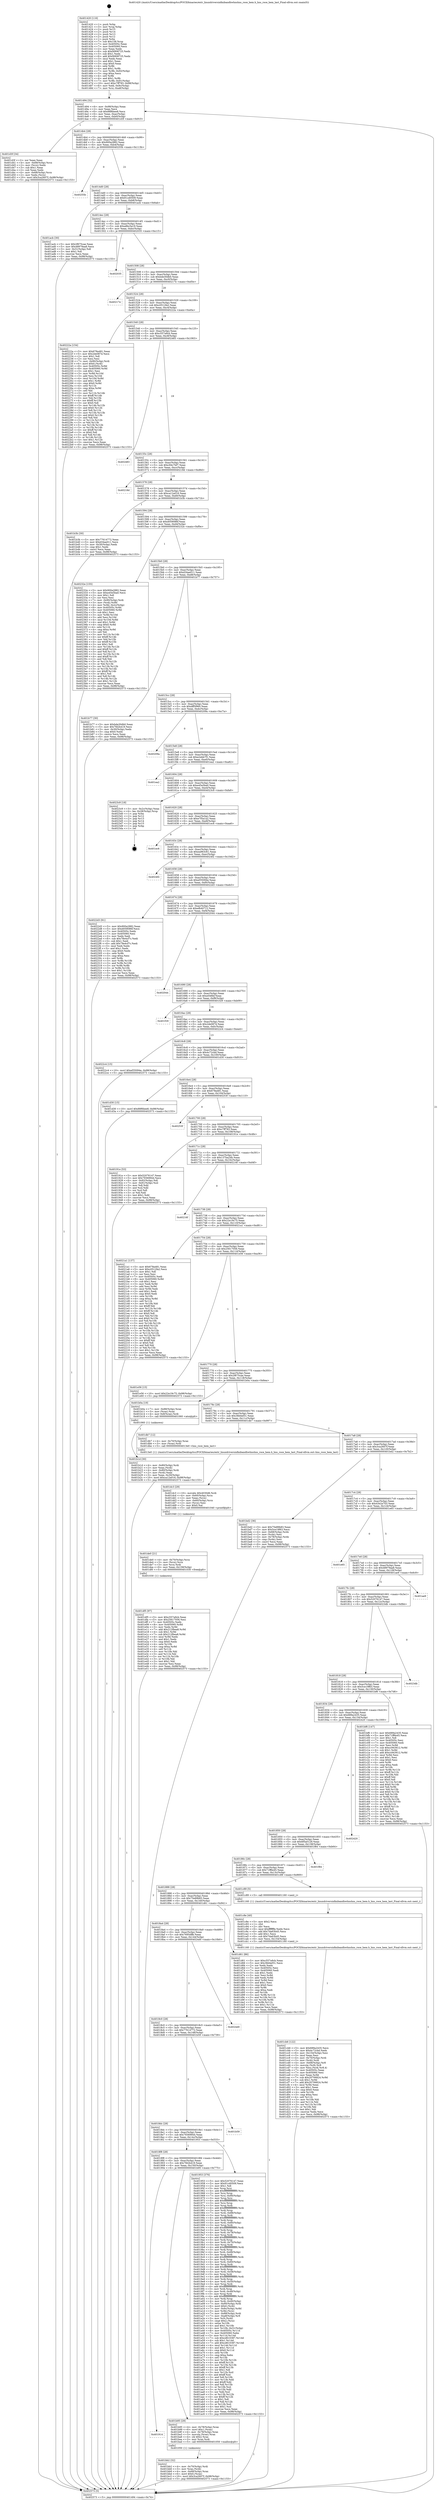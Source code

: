 digraph "0x401420" {
  label = "0x401420 (/mnt/c/Users/mathe/Desktop/tcc/POCII/binaries/extr_linuxdriversinfinibandhwhnshns_roce_hem.h_hns_roce_hem_last_Final-ollvm.out::main(0))"
  labelloc = "t"
  node[shape=record]

  Entry [label="",width=0.3,height=0.3,shape=circle,fillcolor=black,style=filled]
  "0x401494" [label="{
     0x401494 [32]\l
     | [instrs]\l
     &nbsp;&nbsp;0x401494 \<+6\>: mov -0x98(%rbp),%eax\l
     &nbsp;&nbsp;0x40149a \<+2\>: mov %eax,%ecx\l
     &nbsp;&nbsp;0x40149c \<+6\>: sub $0x88f6bee8,%ecx\l
     &nbsp;&nbsp;0x4014a2 \<+6\>: mov %eax,-0xac(%rbp)\l
     &nbsp;&nbsp;0x4014a8 \<+6\>: mov %ecx,-0xb0(%rbp)\l
     &nbsp;&nbsp;0x4014ae \<+6\>: je 0000000000401d3f \<main+0x91f\>\l
  }"]
  "0x401d3f" [label="{
     0x401d3f [34]\l
     | [instrs]\l
     &nbsp;&nbsp;0x401d3f \<+2\>: xor %eax,%eax\l
     &nbsp;&nbsp;0x401d41 \<+4\>: mov -0x68(%rbp),%rcx\l
     &nbsp;&nbsp;0x401d45 \<+2\>: mov (%rcx),%edx\l
     &nbsp;&nbsp;0x401d47 \<+3\>: sub $0x1,%eax\l
     &nbsp;&nbsp;0x401d4a \<+2\>: sub %eax,%edx\l
     &nbsp;&nbsp;0x401d4c \<+4\>: mov -0x68(%rbp),%rcx\l
     &nbsp;&nbsp;0x401d50 \<+2\>: mov %edx,(%rcx)\l
     &nbsp;&nbsp;0x401d52 \<+10\>: movl $0x3ca2607f,-0x98(%rbp)\l
     &nbsp;&nbsp;0x401d5c \<+5\>: jmp 0000000000402573 \<main+0x1153\>\l
  }"]
  "0x4014b4" [label="{
     0x4014b4 [28]\l
     | [instrs]\l
     &nbsp;&nbsp;0x4014b4 \<+5\>: jmp 00000000004014b9 \<main+0x99\>\l
     &nbsp;&nbsp;0x4014b9 \<+6\>: mov -0xac(%rbp),%eax\l
     &nbsp;&nbsp;0x4014bf \<+5\>: sub $0x900a2882,%eax\l
     &nbsp;&nbsp;0x4014c4 \<+6\>: mov %eax,-0xb4(%rbp)\l
     &nbsp;&nbsp;0x4014ca \<+6\>: je 000000000040255b \<main+0x113b\>\l
  }"]
  Exit [label="",width=0.3,height=0.3,shape=circle,fillcolor=black,style=filled,peripheries=2]
  "0x40255b" [label="{
     0x40255b\l
  }", style=dashed]
  "0x4014d0" [label="{
     0x4014d0 [28]\l
     | [instrs]\l
     &nbsp;&nbsp;0x4014d0 \<+5\>: jmp 00000000004014d5 \<main+0xb5\>\l
     &nbsp;&nbsp;0x4014d5 \<+6\>: mov -0xac(%rbp),%eax\l
     &nbsp;&nbsp;0x4014db \<+5\>: sub $0x91cd0509,%eax\l
     &nbsp;&nbsp;0x4014e0 \<+6\>: mov %eax,-0xb8(%rbp)\l
     &nbsp;&nbsp;0x4014e6 \<+6\>: je 0000000000401acb \<main+0x6ab\>\l
  }"]
  "0x401df5" [label="{
     0x401df5 [97]\l
     | [instrs]\l
     &nbsp;&nbsp;0x401df5 \<+5\>: mov $0xc557a9cb,%eax\l
     &nbsp;&nbsp;0x401dfa \<+5\>: mov $0x25617056,%esi\l
     &nbsp;&nbsp;0x401dff \<+7\>: mov 0x40505c,%edx\l
     &nbsp;&nbsp;0x401e06 \<+8\>: mov 0x405060,%r8d\l
     &nbsp;&nbsp;0x401e0e \<+3\>: mov %edx,%r9d\l
     &nbsp;&nbsp;0x401e11 \<+7\>: add $0x212fbea8,%r9d\l
     &nbsp;&nbsp;0x401e18 \<+4\>: sub $0x1,%r9d\l
     &nbsp;&nbsp;0x401e1c \<+7\>: sub $0x212fbea8,%r9d\l
     &nbsp;&nbsp;0x401e23 \<+4\>: imul %r9d,%edx\l
     &nbsp;&nbsp;0x401e27 \<+3\>: and $0x1,%edx\l
     &nbsp;&nbsp;0x401e2a \<+3\>: cmp $0x0,%edx\l
     &nbsp;&nbsp;0x401e2d \<+4\>: sete %r10b\l
     &nbsp;&nbsp;0x401e31 \<+4\>: cmp $0xa,%r8d\l
     &nbsp;&nbsp;0x401e35 \<+4\>: setl %r11b\l
     &nbsp;&nbsp;0x401e39 \<+3\>: mov %r10b,%bl\l
     &nbsp;&nbsp;0x401e3c \<+3\>: and %r11b,%bl\l
     &nbsp;&nbsp;0x401e3f \<+3\>: xor %r11b,%r10b\l
     &nbsp;&nbsp;0x401e42 \<+3\>: or %r10b,%bl\l
     &nbsp;&nbsp;0x401e45 \<+3\>: test $0x1,%bl\l
     &nbsp;&nbsp;0x401e48 \<+3\>: cmovne %esi,%eax\l
     &nbsp;&nbsp;0x401e4b \<+6\>: mov %eax,-0x98(%rbp)\l
     &nbsp;&nbsp;0x401e51 \<+5\>: jmp 0000000000402573 \<main+0x1153\>\l
  }"]
  "0x401acb" [label="{
     0x401acb [30]\l
     | [instrs]\l
     &nbsp;&nbsp;0x401acb \<+5\>: mov $0x2f675cae,%eax\l
     &nbsp;&nbsp;0x401ad0 \<+5\>: mov $0x48979aa8,%ecx\l
     &nbsp;&nbsp;0x401ad5 \<+3\>: mov -0x31(%rbp),%dl\l
     &nbsp;&nbsp;0x401ad8 \<+3\>: test $0x1,%dl\l
     &nbsp;&nbsp;0x401adb \<+3\>: cmovne %ecx,%eax\l
     &nbsp;&nbsp;0x401ade \<+6\>: mov %eax,-0x98(%rbp)\l
     &nbsp;&nbsp;0x401ae4 \<+5\>: jmp 0000000000402573 \<main+0x1153\>\l
  }"]
  "0x4014ec" [label="{
     0x4014ec [28]\l
     | [instrs]\l
     &nbsp;&nbsp;0x4014ec \<+5\>: jmp 00000000004014f1 \<main+0xd1\>\l
     &nbsp;&nbsp;0x4014f1 \<+6\>: mov -0xac(%rbp),%eax\l
     &nbsp;&nbsp;0x4014f7 \<+5\>: sub $0xa8bc5a19,%eax\l
     &nbsp;&nbsp;0x4014fc \<+6\>: mov %eax,-0xbc(%rbp)\l
     &nbsp;&nbsp;0x401502 \<+6\>: je 0000000000402035 \<main+0xc15\>\l
  }"]
  "0x401de0" [label="{
     0x401de0 [21]\l
     | [instrs]\l
     &nbsp;&nbsp;0x401de0 \<+4\>: mov -0x70(%rbp),%rcx\l
     &nbsp;&nbsp;0x401de4 \<+3\>: mov (%rcx),%rcx\l
     &nbsp;&nbsp;0x401de7 \<+3\>: mov %rcx,%rdi\l
     &nbsp;&nbsp;0x401dea \<+6\>: mov %eax,-0x158(%rbp)\l
     &nbsp;&nbsp;0x401df0 \<+5\>: call 0000000000401030 \<free@plt\>\l
     | [calls]\l
     &nbsp;&nbsp;0x401030 \{1\} (unknown)\l
  }"]
  "0x402035" [label="{
     0x402035\l
  }", style=dashed]
  "0x401508" [label="{
     0x401508 [28]\l
     | [instrs]\l
     &nbsp;&nbsp;0x401508 \<+5\>: jmp 000000000040150d \<main+0xed\>\l
     &nbsp;&nbsp;0x40150d \<+6\>: mov -0xac(%rbp),%eax\l
     &nbsp;&nbsp;0x401513 \<+5\>: sub $0xbde30db0,%eax\l
     &nbsp;&nbsp;0x401518 \<+6\>: mov %eax,-0xc0(%rbp)\l
     &nbsp;&nbsp;0x40151e \<+6\>: je 000000000040217e \<main+0xd5e\>\l
  }"]
  "0x401dc3" [label="{
     0x401dc3 [29]\l
     | [instrs]\l
     &nbsp;&nbsp;0x401dc3 \<+10\>: movabs $0x4030d6,%rdi\l
     &nbsp;&nbsp;0x401dcd \<+4\>: mov -0x60(%rbp),%rcx\l
     &nbsp;&nbsp;0x401dd1 \<+2\>: mov %eax,(%rcx)\l
     &nbsp;&nbsp;0x401dd3 \<+4\>: mov -0x60(%rbp),%rcx\l
     &nbsp;&nbsp;0x401dd7 \<+2\>: mov (%rcx),%esi\l
     &nbsp;&nbsp;0x401dd9 \<+2\>: mov $0x0,%al\l
     &nbsp;&nbsp;0x401ddb \<+5\>: call 0000000000401040 \<printf@plt\>\l
     | [calls]\l
     &nbsp;&nbsp;0x401040 \{1\} (unknown)\l
  }"]
  "0x40217e" [label="{
     0x40217e\l
  }", style=dashed]
  "0x401524" [label="{
     0x401524 [28]\l
     | [instrs]\l
     &nbsp;&nbsp;0x401524 \<+5\>: jmp 0000000000401529 \<main+0x109\>\l
     &nbsp;&nbsp;0x401529 \<+6\>: mov -0xac(%rbp),%eax\l
     &nbsp;&nbsp;0x40152f \<+5\>: sub $0xc0512fa2,%eax\l
     &nbsp;&nbsp;0x401534 \<+6\>: mov %eax,-0xc4(%rbp)\l
     &nbsp;&nbsp;0x40153a \<+6\>: je 000000000040222a \<main+0xe0a\>\l
  }"]
  "0x401cb6" [label="{
     0x401cb6 [122]\l
     | [instrs]\l
     &nbsp;&nbsp;0x401cb6 \<+5\>: mov $0x689a2435,%ecx\l
     &nbsp;&nbsp;0x401cbb \<+5\>: mov $0x4c72cbd,%edx\l
     &nbsp;&nbsp;0x401cc0 \<+6\>: mov -0x154(%rbp),%esi\l
     &nbsp;&nbsp;0x401cc6 \<+3\>: imul %eax,%esi\l
     &nbsp;&nbsp;0x401cc9 \<+4\>: mov -0x70(%rbp),%rdi\l
     &nbsp;&nbsp;0x401ccd \<+3\>: mov (%rdi),%rdi\l
     &nbsp;&nbsp;0x401cd0 \<+4\>: mov -0x68(%rbp),%r8\l
     &nbsp;&nbsp;0x401cd4 \<+3\>: movslq (%r8),%r8\l
     &nbsp;&nbsp;0x401cd7 \<+4\>: mov %esi,(%rdi,%r8,4)\l
     &nbsp;&nbsp;0x401cdb \<+7\>: mov 0x40505c,%eax\l
     &nbsp;&nbsp;0x401ce2 \<+7\>: mov 0x405060,%esi\l
     &nbsp;&nbsp;0x401ce9 \<+3\>: mov %eax,%r9d\l
     &nbsp;&nbsp;0x401cec \<+7\>: sub $0x20706824,%r9d\l
     &nbsp;&nbsp;0x401cf3 \<+4\>: sub $0x1,%r9d\l
     &nbsp;&nbsp;0x401cf7 \<+7\>: add $0x20706824,%r9d\l
     &nbsp;&nbsp;0x401cfe \<+4\>: imul %r9d,%eax\l
     &nbsp;&nbsp;0x401d02 \<+3\>: and $0x1,%eax\l
     &nbsp;&nbsp;0x401d05 \<+3\>: cmp $0x0,%eax\l
     &nbsp;&nbsp;0x401d08 \<+4\>: sete %r10b\l
     &nbsp;&nbsp;0x401d0c \<+3\>: cmp $0xa,%esi\l
     &nbsp;&nbsp;0x401d0f \<+4\>: setl %r11b\l
     &nbsp;&nbsp;0x401d13 \<+3\>: mov %r10b,%bl\l
     &nbsp;&nbsp;0x401d16 \<+3\>: and %r11b,%bl\l
     &nbsp;&nbsp;0x401d19 \<+3\>: xor %r11b,%r10b\l
     &nbsp;&nbsp;0x401d1c \<+3\>: or %r10b,%bl\l
     &nbsp;&nbsp;0x401d1f \<+3\>: test $0x1,%bl\l
     &nbsp;&nbsp;0x401d22 \<+3\>: cmovne %edx,%ecx\l
     &nbsp;&nbsp;0x401d25 \<+6\>: mov %ecx,-0x98(%rbp)\l
     &nbsp;&nbsp;0x401d2b \<+5\>: jmp 0000000000402573 \<main+0x1153\>\l
  }"]
  "0x40222a" [label="{
     0x40222a [154]\l
     | [instrs]\l
     &nbsp;&nbsp;0x40222a \<+5\>: mov $0x678a481,%eax\l
     &nbsp;&nbsp;0x40222f \<+5\>: mov $0x2de087d,%ecx\l
     &nbsp;&nbsp;0x402234 \<+2\>: mov $0x1,%dl\l
     &nbsp;&nbsp;0x402236 \<+2\>: xor %esi,%esi\l
     &nbsp;&nbsp;0x402238 \<+7\>: mov -0x90(%rbp),%rdi\l
     &nbsp;&nbsp;0x40223f \<+6\>: movl $0x0,(%rdi)\l
     &nbsp;&nbsp;0x402245 \<+8\>: mov 0x40505c,%r8d\l
     &nbsp;&nbsp;0x40224d \<+8\>: mov 0x405060,%r9d\l
     &nbsp;&nbsp;0x402255 \<+3\>: sub $0x1,%esi\l
     &nbsp;&nbsp;0x402258 \<+3\>: mov %r8d,%r10d\l
     &nbsp;&nbsp;0x40225b \<+3\>: add %esi,%r10d\l
     &nbsp;&nbsp;0x40225e \<+4\>: imul %r10d,%r8d\l
     &nbsp;&nbsp;0x402262 \<+4\>: and $0x1,%r8d\l
     &nbsp;&nbsp;0x402266 \<+4\>: cmp $0x0,%r8d\l
     &nbsp;&nbsp;0x40226a \<+4\>: sete %r11b\l
     &nbsp;&nbsp;0x40226e \<+4\>: cmp $0xa,%r9d\l
     &nbsp;&nbsp;0x402272 \<+3\>: setl %bl\l
     &nbsp;&nbsp;0x402275 \<+3\>: mov %r11b,%r14b\l
     &nbsp;&nbsp;0x402278 \<+4\>: xor $0xff,%r14b\l
     &nbsp;&nbsp;0x40227c \<+3\>: mov %bl,%r15b\l
     &nbsp;&nbsp;0x40227f \<+4\>: xor $0xff,%r15b\l
     &nbsp;&nbsp;0x402283 \<+3\>: xor $0x0,%dl\l
     &nbsp;&nbsp;0x402286 \<+3\>: mov %r14b,%r12b\l
     &nbsp;&nbsp;0x402289 \<+4\>: and $0x0,%r12b\l
     &nbsp;&nbsp;0x40228d \<+3\>: and %dl,%r11b\l
     &nbsp;&nbsp;0x402290 \<+3\>: mov %r15b,%r13b\l
     &nbsp;&nbsp;0x402293 \<+4\>: and $0x0,%r13b\l
     &nbsp;&nbsp;0x402297 \<+2\>: and %dl,%bl\l
     &nbsp;&nbsp;0x402299 \<+3\>: or %r11b,%r12b\l
     &nbsp;&nbsp;0x40229c \<+3\>: or %bl,%r13b\l
     &nbsp;&nbsp;0x40229f \<+3\>: xor %r13b,%r12b\l
     &nbsp;&nbsp;0x4022a2 \<+3\>: or %r15b,%r14b\l
     &nbsp;&nbsp;0x4022a5 \<+4\>: xor $0xff,%r14b\l
     &nbsp;&nbsp;0x4022a9 \<+3\>: or $0x0,%dl\l
     &nbsp;&nbsp;0x4022ac \<+3\>: and %dl,%r14b\l
     &nbsp;&nbsp;0x4022af \<+3\>: or %r14b,%r12b\l
     &nbsp;&nbsp;0x4022b2 \<+4\>: test $0x1,%r12b\l
     &nbsp;&nbsp;0x4022b6 \<+3\>: cmovne %ecx,%eax\l
     &nbsp;&nbsp;0x4022b9 \<+6\>: mov %eax,-0x98(%rbp)\l
     &nbsp;&nbsp;0x4022bf \<+5\>: jmp 0000000000402573 \<main+0x1153\>\l
  }"]
  "0x401540" [label="{
     0x401540 [28]\l
     | [instrs]\l
     &nbsp;&nbsp;0x401540 \<+5\>: jmp 0000000000401545 \<main+0x125\>\l
     &nbsp;&nbsp;0x401545 \<+6\>: mov -0xac(%rbp),%eax\l
     &nbsp;&nbsp;0x40154b \<+5\>: sub $0xc557a9cb,%eax\l
     &nbsp;&nbsp;0x401550 \<+6\>: mov %eax,-0xc8(%rbp)\l
     &nbsp;&nbsp;0x401556 \<+6\>: je 0000000000402483 \<main+0x1063\>\l
  }"]
  "0x401c8e" [label="{
     0x401c8e [40]\l
     | [instrs]\l
     &nbsp;&nbsp;0x401c8e \<+5\>: mov $0x2,%ecx\l
     &nbsp;&nbsp;0x401c93 \<+1\>: cltd\l
     &nbsp;&nbsp;0x401c94 \<+2\>: idiv %ecx\l
     &nbsp;&nbsp;0x401c96 \<+6\>: imul $0xfffffffe,%edx,%ecx\l
     &nbsp;&nbsp;0x401c9c \<+6\>: add $0x7da63b45,%ecx\l
     &nbsp;&nbsp;0x401ca2 \<+3\>: add $0x1,%ecx\l
     &nbsp;&nbsp;0x401ca5 \<+6\>: sub $0x7da63b45,%ecx\l
     &nbsp;&nbsp;0x401cab \<+6\>: mov %ecx,-0x154(%rbp)\l
     &nbsp;&nbsp;0x401cb1 \<+5\>: call 0000000000401160 \<next_i\>\l
     | [calls]\l
     &nbsp;&nbsp;0x401160 \{1\} (/mnt/c/Users/mathe/Desktop/tcc/POCII/binaries/extr_linuxdriversinfinibandhwhnshns_roce_hem.h_hns_roce_hem_last_Final-ollvm.out::next_i)\l
  }"]
  "0x402483" [label="{
     0x402483\l
  }", style=dashed]
  "0x40155c" [label="{
     0x40155c [28]\l
     | [instrs]\l
     &nbsp;&nbsp;0x40155c \<+5\>: jmp 0000000000401561 \<main+0x141\>\l
     &nbsp;&nbsp;0x401561 \<+6\>: mov -0xac(%rbp),%eax\l
     &nbsp;&nbsp;0x401567 \<+5\>: sub $0xc94c7bf7,%eax\l
     &nbsp;&nbsp;0x40156c \<+6\>: mov %eax,-0xcc(%rbp)\l
     &nbsp;&nbsp;0x401572 \<+6\>: je 000000000040218d \<main+0xd6d\>\l
  }"]
  "0x401bb2" [label="{
     0x401bb2 [32]\l
     | [instrs]\l
     &nbsp;&nbsp;0x401bb2 \<+4\>: mov -0x70(%rbp),%rdi\l
     &nbsp;&nbsp;0x401bb6 \<+3\>: mov %rax,(%rdi)\l
     &nbsp;&nbsp;0x401bb9 \<+4\>: mov -0x68(%rbp),%rax\l
     &nbsp;&nbsp;0x401bbd \<+6\>: movl $0x0,(%rax)\l
     &nbsp;&nbsp;0x401bc3 \<+10\>: movl $0x3ca2607f,-0x98(%rbp)\l
     &nbsp;&nbsp;0x401bcd \<+5\>: jmp 0000000000402573 \<main+0x1153\>\l
  }"]
  "0x40218d" [label="{
     0x40218d\l
  }", style=dashed]
  "0x401578" [label="{
     0x401578 [28]\l
     | [instrs]\l
     &nbsp;&nbsp;0x401578 \<+5\>: jmp 000000000040157d \<main+0x15d\>\l
     &nbsp;&nbsp;0x40157d \<+6\>: mov -0xac(%rbp),%eax\l
     &nbsp;&nbsp;0x401583 \<+5\>: sub $0xca12a016,%eax\l
     &nbsp;&nbsp;0x401588 \<+6\>: mov %eax,-0xd0(%rbp)\l
     &nbsp;&nbsp;0x40158e \<+6\>: je 0000000000401b3b \<main+0x71b\>\l
  }"]
  "0x401914" [label="{
     0x401914\l
  }", style=dashed]
  "0x401b3b" [label="{
     0x401b3b [30]\l
     | [instrs]\l
     &nbsp;&nbsp;0x401b3b \<+5\>: mov $0x77614772,%eax\l
     &nbsp;&nbsp;0x401b40 \<+5\>: mov $0xd34ae011,%ecx\l
     &nbsp;&nbsp;0x401b45 \<+3\>: mov -0x30(%rbp),%edx\l
     &nbsp;&nbsp;0x401b48 \<+3\>: cmp $0x1,%edx\l
     &nbsp;&nbsp;0x401b4b \<+3\>: cmovl %ecx,%eax\l
     &nbsp;&nbsp;0x401b4e \<+6\>: mov %eax,-0x98(%rbp)\l
     &nbsp;&nbsp;0x401b54 \<+5\>: jmp 0000000000402573 \<main+0x1153\>\l
  }"]
  "0x401594" [label="{
     0x401594 [28]\l
     | [instrs]\l
     &nbsp;&nbsp;0x401594 \<+5\>: jmp 0000000000401599 \<main+0x179\>\l
     &nbsp;&nbsp;0x401599 \<+6\>: mov -0xac(%rbp),%eax\l
     &nbsp;&nbsp;0x40159f \<+5\>: sub $0xd059086f,%eax\l
     &nbsp;&nbsp;0x4015a4 \<+6\>: mov %eax,-0xd4(%rbp)\l
     &nbsp;&nbsp;0x4015aa \<+6\>: je 000000000040232e \<main+0xf0e\>\l
  }"]
  "0x401b95" [label="{
     0x401b95 [29]\l
     | [instrs]\l
     &nbsp;&nbsp;0x401b95 \<+4\>: mov -0x78(%rbp),%rax\l
     &nbsp;&nbsp;0x401b99 \<+6\>: movl $0x1,(%rax)\l
     &nbsp;&nbsp;0x401b9f \<+4\>: mov -0x78(%rbp),%rax\l
     &nbsp;&nbsp;0x401ba3 \<+3\>: movslq (%rax),%rax\l
     &nbsp;&nbsp;0x401ba6 \<+4\>: shl $0x2,%rax\l
     &nbsp;&nbsp;0x401baa \<+3\>: mov %rax,%rdi\l
     &nbsp;&nbsp;0x401bad \<+5\>: call 0000000000401050 \<malloc@plt\>\l
     | [calls]\l
     &nbsp;&nbsp;0x401050 \{1\} (unknown)\l
  }"]
  "0x40232e" [label="{
     0x40232e [155]\l
     | [instrs]\l
     &nbsp;&nbsp;0x40232e \<+5\>: mov $0x900a2882,%eax\l
     &nbsp;&nbsp;0x402333 \<+5\>: mov $0xe45e5ba0,%ecx\l
     &nbsp;&nbsp;0x402338 \<+2\>: mov $0x1,%dl\l
     &nbsp;&nbsp;0x40233a \<+2\>: xor %esi,%esi\l
     &nbsp;&nbsp;0x40233c \<+7\>: mov -0x90(%rbp),%rdi\l
     &nbsp;&nbsp;0x402343 \<+3\>: mov (%rdi),%r8d\l
     &nbsp;&nbsp;0x402346 \<+4\>: mov %r8d,-0x2c(%rbp)\l
     &nbsp;&nbsp;0x40234a \<+8\>: mov 0x40505c,%r8d\l
     &nbsp;&nbsp;0x402352 \<+8\>: mov 0x405060,%r9d\l
     &nbsp;&nbsp;0x40235a \<+3\>: sub $0x1,%esi\l
     &nbsp;&nbsp;0x40235d \<+3\>: mov %r8d,%r10d\l
     &nbsp;&nbsp;0x402360 \<+3\>: add %esi,%r10d\l
     &nbsp;&nbsp;0x402363 \<+4\>: imul %r10d,%r8d\l
     &nbsp;&nbsp;0x402367 \<+4\>: and $0x1,%r8d\l
     &nbsp;&nbsp;0x40236b \<+4\>: cmp $0x0,%r8d\l
     &nbsp;&nbsp;0x40236f \<+4\>: sete %r11b\l
     &nbsp;&nbsp;0x402373 \<+4\>: cmp $0xa,%r9d\l
     &nbsp;&nbsp;0x402377 \<+3\>: setl %bl\l
     &nbsp;&nbsp;0x40237a \<+3\>: mov %r11b,%r14b\l
     &nbsp;&nbsp;0x40237d \<+4\>: xor $0xff,%r14b\l
     &nbsp;&nbsp;0x402381 \<+3\>: mov %bl,%r15b\l
     &nbsp;&nbsp;0x402384 \<+4\>: xor $0xff,%r15b\l
     &nbsp;&nbsp;0x402388 \<+3\>: xor $0x1,%dl\l
     &nbsp;&nbsp;0x40238b \<+3\>: mov %r14b,%r12b\l
     &nbsp;&nbsp;0x40238e \<+4\>: and $0xff,%r12b\l
     &nbsp;&nbsp;0x402392 \<+3\>: and %dl,%r11b\l
     &nbsp;&nbsp;0x402395 \<+3\>: mov %r15b,%r13b\l
     &nbsp;&nbsp;0x402398 \<+4\>: and $0xff,%r13b\l
     &nbsp;&nbsp;0x40239c \<+2\>: and %dl,%bl\l
     &nbsp;&nbsp;0x40239e \<+3\>: or %r11b,%r12b\l
     &nbsp;&nbsp;0x4023a1 \<+3\>: or %bl,%r13b\l
     &nbsp;&nbsp;0x4023a4 \<+3\>: xor %r13b,%r12b\l
     &nbsp;&nbsp;0x4023a7 \<+3\>: or %r15b,%r14b\l
     &nbsp;&nbsp;0x4023aa \<+4\>: xor $0xff,%r14b\l
     &nbsp;&nbsp;0x4023ae \<+3\>: or $0x1,%dl\l
     &nbsp;&nbsp;0x4023b1 \<+3\>: and %dl,%r14b\l
     &nbsp;&nbsp;0x4023b4 \<+3\>: or %r14b,%r12b\l
     &nbsp;&nbsp;0x4023b7 \<+4\>: test $0x1,%r12b\l
     &nbsp;&nbsp;0x4023bb \<+3\>: cmovne %ecx,%eax\l
     &nbsp;&nbsp;0x4023be \<+6\>: mov %eax,-0x98(%rbp)\l
     &nbsp;&nbsp;0x4023c4 \<+5\>: jmp 0000000000402573 \<main+0x1153\>\l
  }"]
  "0x4015b0" [label="{
     0x4015b0 [28]\l
     | [instrs]\l
     &nbsp;&nbsp;0x4015b0 \<+5\>: jmp 00000000004015b5 \<main+0x195\>\l
     &nbsp;&nbsp;0x4015b5 \<+6\>: mov -0xac(%rbp),%eax\l
     &nbsp;&nbsp;0x4015bb \<+5\>: sub $0xd34ae011,%eax\l
     &nbsp;&nbsp;0x4015c0 \<+6\>: mov %eax,-0xd8(%rbp)\l
     &nbsp;&nbsp;0x4015c6 \<+6\>: je 0000000000401b77 \<main+0x757\>\l
  }"]
  "0x401b1d" [label="{
     0x401b1d [30]\l
     | [instrs]\l
     &nbsp;&nbsp;0x401b1d \<+4\>: mov -0x80(%rbp),%rdi\l
     &nbsp;&nbsp;0x401b21 \<+2\>: mov %eax,(%rdi)\l
     &nbsp;&nbsp;0x401b23 \<+4\>: mov -0x80(%rbp),%rdi\l
     &nbsp;&nbsp;0x401b27 \<+2\>: mov (%rdi),%eax\l
     &nbsp;&nbsp;0x401b29 \<+3\>: mov %eax,-0x30(%rbp)\l
     &nbsp;&nbsp;0x401b2c \<+10\>: movl $0xca12a016,-0x98(%rbp)\l
     &nbsp;&nbsp;0x401b36 \<+5\>: jmp 0000000000402573 \<main+0x1153\>\l
  }"]
  "0x401b77" [label="{
     0x401b77 [30]\l
     | [instrs]\l
     &nbsp;&nbsp;0x401b77 \<+5\>: mov $0xbde30db0,%eax\l
     &nbsp;&nbsp;0x401b7c \<+5\>: mov $0x7fd2b419,%ecx\l
     &nbsp;&nbsp;0x401b81 \<+3\>: mov -0x30(%rbp),%edx\l
     &nbsp;&nbsp;0x401b84 \<+3\>: cmp $0x0,%edx\l
     &nbsp;&nbsp;0x401b87 \<+3\>: cmove %ecx,%eax\l
     &nbsp;&nbsp;0x401b8a \<+6\>: mov %eax,-0x98(%rbp)\l
     &nbsp;&nbsp;0x401b90 \<+5\>: jmp 0000000000402573 \<main+0x1153\>\l
  }"]
  "0x4015cc" [label="{
     0x4015cc [28]\l
     | [instrs]\l
     &nbsp;&nbsp;0x4015cc \<+5\>: jmp 00000000004015d1 \<main+0x1b1\>\l
     &nbsp;&nbsp;0x4015d1 \<+6\>: mov -0xac(%rbp),%eax\l
     &nbsp;&nbsp;0x4015d7 \<+5\>: sub $0xdff5f960,%eax\l
     &nbsp;&nbsp;0x4015dc \<+6\>: mov %eax,-0xdc(%rbp)\l
     &nbsp;&nbsp;0x4015e2 \<+6\>: je 000000000040209a \<main+0xc7a\>\l
  }"]
  "0x4018f8" [label="{
     0x4018f8 [28]\l
     | [instrs]\l
     &nbsp;&nbsp;0x4018f8 \<+5\>: jmp 00000000004018fd \<main+0x4dd\>\l
     &nbsp;&nbsp;0x4018fd \<+6\>: mov -0xac(%rbp),%eax\l
     &nbsp;&nbsp;0x401903 \<+5\>: sub $0x7fd2b419,%eax\l
     &nbsp;&nbsp;0x401908 \<+6\>: mov %eax,-0x150(%rbp)\l
     &nbsp;&nbsp;0x40190e \<+6\>: je 0000000000401b95 \<main+0x775\>\l
  }"]
  "0x40209a" [label="{
     0x40209a\l
  }", style=dashed]
  "0x4015e8" [label="{
     0x4015e8 [28]\l
     | [instrs]\l
     &nbsp;&nbsp;0x4015e8 \<+5\>: jmp 00000000004015ed \<main+0x1cd\>\l
     &nbsp;&nbsp;0x4015ed \<+6\>: mov -0xac(%rbp),%eax\l
     &nbsp;&nbsp;0x4015f3 \<+5\>: sub $0xe2ebb7f1,%eax\l
     &nbsp;&nbsp;0x4015f8 \<+6\>: mov %eax,-0xe0(%rbp)\l
     &nbsp;&nbsp;0x4015fe \<+6\>: je 0000000000401ea2 \<main+0xa82\>\l
  }"]
  "0x401953" [label="{
     0x401953 [376]\l
     | [instrs]\l
     &nbsp;&nbsp;0x401953 \<+5\>: mov $0x52076147,%eax\l
     &nbsp;&nbsp;0x401958 \<+5\>: mov $0x91cd0509,%ecx\l
     &nbsp;&nbsp;0x40195d \<+2\>: mov $0x1,%dl\l
     &nbsp;&nbsp;0x40195f \<+3\>: mov %rsp,%rsi\l
     &nbsp;&nbsp;0x401962 \<+4\>: add $0xfffffffffffffff0,%rsi\l
     &nbsp;&nbsp;0x401966 \<+3\>: mov %rsi,%rsp\l
     &nbsp;&nbsp;0x401969 \<+7\>: mov %rsi,-0x90(%rbp)\l
     &nbsp;&nbsp;0x401970 \<+3\>: mov %rsp,%rsi\l
     &nbsp;&nbsp;0x401973 \<+4\>: add $0xfffffffffffffff0,%rsi\l
     &nbsp;&nbsp;0x401977 \<+3\>: mov %rsi,%rsp\l
     &nbsp;&nbsp;0x40197a \<+3\>: mov %rsp,%rdi\l
     &nbsp;&nbsp;0x40197d \<+4\>: add $0xfffffffffffffff0,%rdi\l
     &nbsp;&nbsp;0x401981 \<+3\>: mov %rdi,%rsp\l
     &nbsp;&nbsp;0x401984 \<+7\>: mov %rdi,-0x88(%rbp)\l
     &nbsp;&nbsp;0x40198b \<+3\>: mov %rsp,%rdi\l
     &nbsp;&nbsp;0x40198e \<+4\>: add $0xfffffffffffffff0,%rdi\l
     &nbsp;&nbsp;0x401992 \<+3\>: mov %rdi,%rsp\l
     &nbsp;&nbsp;0x401995 \<+4\>: mov %rdi,-0x80(%rbp)\l
     &nbsp;&nbsp;0x401999 \<+3\>: mov %rsp,%rdi\l
     &nbsp;&nbsp;0x40199c \<+4\>: add $0xfffffffffffffff0,%rdi\l
     &nbsp;&nbsp;0x4019a0 \<+3\>: mov %rdi,%rsp\l
     &nbsp;&nbsp;0x4019a3 \<+4\>: mov %rdi,-0x78(%rbp)\l
     &nbsp;&nbsp;0x4019a7 \<+3\>: mov %rsp,%rdi\l
     &nbsp;&nbsp;0x4019aa \<+4\>: add $0xfffffffffffffff0,%rdi\l
     &nbsp;&nbsp;0x4019ae \<+3\>: mov %rdi,%rsp\l
     &nbsp;&nbsp;0x4019b1 \<+4\>: mov %rdi,-0x70(%rbp)\l
     &nbsp;&nbsp;0x4019b5 \<+3\>: mov %rsp,%rdi\l
     &nbsp;&nbsp;0x4019b8 \<+4\>: add $0xfffffffffffffff0,%rdi\l
     &nbsp;&nbsp;0x4019bc \<+3\>: mov %rdi,%rsp\l
     &nbsp;&nbsp;0x4019bf \<+4\>: mov %rdi,-0x68(%rbp)\l
     &nbsp;&nbsp;0x4019c3 \<+3\>: mov %rsp,%rdi\l
     &nbsp;&nbsp;0x4019c6 \<+4\>: add $0xfffffffffffffff0,%rdi\l
     &nbsp;&nbsp;0x4019ca \<+3\>: mov %rdi,%rsp\l
     &nbsp;&nbsp;0x4019cd \<+4\>: mov %rdi,-0x60(%rbp)\l
     &nbsp;&nbsp;0x4019d1 \<+3\>: mov %rsp,%rdi\l
     &nbsp;&nbsp;0x4019d4 \<+4\>: add $0xfffffffffffffff0,%rdi\l
     &nbsp;&nbsp;0x4019d8 \<+3\>: mov %rdi,%rsp\l
     &nbsp;&nbsp;0x4019db \<+4\>: mov %rdi,-0x58(%rbp)\l
     &nbsp;&nbsp;0x4019df \<+3\>: mov %rsp,%rdi\l
     &nbsp;&nbsp;0x4019e2 \<+4\>: add $0xfffffffffffffff0,%rdi\l
     &nbsp;&nbsp;0x4019e6 \<+3\>: mov %rdi,%rsp\l
     &nbsp;&nbsp;0x4019e9 \<+4\>: mov %rdi,-0x50(%rbp)\l
     &nbsp;&nbsp;0x4019ed \<+3\>: mov %rsp,%rdi\l
     &nbsp;&nbsp;0x4019f0 \<+4\>: add $0xfffffffffffffff0,%rdi\l
     &nbsp;&nbsp;0x4019f4 \<+3\>: mov %rdi,%rsp\l
     &nbsp;&nbsp;0x4019f7 \<+4\>: mov %rdi,-0x48(%rbp)\l
     &nbsp;&nbsp;0x4019fb \<+3\>: mov %rsp,%rdi\l
     &nbsp;&nbsp;0x4019fe \<+4\>: add $0xfffffffffffffff0,%rdi\l
     &nbsp;&nbsp;0x401a02 \<+3\>: mov %rdi,%rsp\l
     &nbsp;&nbsp;0x401a05 \<+4\>: mov %rdi,-0x40(%rbp)\l
     &nbsp;&nbsp;0x401a09 \<+7\>: mov -0x90(%rbp),%rdi\l
     &nbsp;&nbsp;0x401a10 \<+6\>: movl $0x0,(%rdi)\l
     &nbsp;&nbsp;0x401a16 \<+7\>: mov -0x9c(%rbp),%r8d\l
     &nbsp;&nbsp;0x401a1d \<+3\>: mov %r8d,(%rsi)\l
     &nbsp;&nbsp;0x401a20 \<+7\>: mov -0x88(%rbp),%rdi\l
     &nbsp;&nbsp;0x401a27 \<+7\>: mov -0xa8(%rbp),%r9\l
     &nbsp;&nbsp;0x401a2e \<+3\>: mov %r9,(%rdi)\l
     &nbsp;&nbsp;0x401a31 \<+3\>: cmpl $0x2,(%rsi)\l
     &nbsp;&nbsp;0x401a34 \<+4\>: setne %r10b\l
     &nbsp;&nbsp;0x401a38 \<+4\>: and $0x1,%r10b\l
     &nbsp;&nbsp;0x401a3c \<+4\>: mov %r10b,-0x31(%rbp)\l
     &nbsp;&nbsp;0x401a40 \<+8\>: mov 0x40505c,%r11d\l
     &nbsp;&nbsp;0x401a48 \<+7\>: mov 0x405060,%ebx\l
     &nbsp;&nbsp;0x401a4f \<+3\>: mov %r11d,%r14d\l
     &nbsp;&nbsp;0x401a52 \<+7\>: sub $0xcd610387,%r14d\l
     &nbsp;&nbsp;0x401a59 \<+4\>: sub $0x1,%r14d\l
     &nbsp;&nbsp;0x401a5d \<+7\>: add $0xcd610387,%r14d\l
     &nbsp;&nbsp;0x401a64 \<+4\>: imul %r14d,%r11d\l
     &nbsp;&nbsp;0x401a68 \<+4\>: and $0x1,%r11d\l
     &nbsp;&nbsp;0x401a6c \<+4\>: cmp $0x0,%r11d\l
     &nbsp;&nbsp;0x401a70 \<+4\>: sete %r10b\l
     &nbsp;&nbsp;0x401a74 \<+3\>: cmp $0xa,%ebx\l
     &nbsp;&nbsp;0x401a77 \<+4\>: setl %r15b\l
     &nbsp;&nbsp;0x401a7b \<+3\>: mov %r10b,%r12b\l
     &nbsp;&nbsp;0x401a7e \<+4\>: xor $0xff,%r12b\l
     &nbsp;&nbsp;0x401a82 \<+3\>: mov %r15b,%r13b\l
     &nbsp;&nbsp;0x401a85 \<+4\>: xor $0xff,%r13b\l
     &nbsp;&nbsp;0x401a89 \<+3\>: xor $0x1,%dl\l
     &nbsp;&nbsp;0x401a8c \<+3\>: mov %r12b,%sil\l
     &nbsp;&nbsp;0x401a8f \<+4\>: and $0xff,%sil\l
     &nbsp;&nbsp;0x401a93 \<+3\>: and %dl,%r10b\l
     &nbsp;&nbsp;0x401a96 \<+3\>: mov %r13b,%dil\l
     &nbsp;&nbsp;0x401a99 \<+4\>: and $0xff,%dil\l
     &nbsp;&nbsp;0x401a9d \<+3\>: and %dl,%r15b\l
     &nbsp;&nbsp;0x401aa0 \<+3\>: or %r10b,%sil\l
     &nbsp;&nbsp;0x401aa3 \<+3\>: or %r15b,%dil\l
     &nbsp;&nbsp;0x401aa6 \<+3\>: xor %dil,%sil\l
     &nbsp;&nbsp;0x401aa9 \<+3\>: or %r13b,%r12b\l
     &nbsp;&nbsp;0x401aac \<+4\>: xor $0xff,%r12b\l
     &nbsp;&nbsp;0x401ab0 \<+3\>: or $0x1,%dl\l
     &nbsp;&nbsp;0x401ab3 \<+3\>: and %dl,%r12b\l
     &nbsp;&nbsp;0x401ab6 \<+3\>: or %r12b,%sil\l
     &nbsp;&nbsp;0x401ab9 \<+4\>: test $0x1,%sil\l
     &nbsp;&nbsp;0x401abd \<+3\>: cmovne %ecx,%eax\l
     &nbsp;&nbsp;0x401ac0 \<+6\>: mov %eax,-0x98(%rbp)\l
     &nbsp;&nbsp;0x401ac6 \<+5\>: jmp 0000000000402573 \<main+0x1153\>\l
  }"]
  "0x401ea2" [label="{
     0x401ea2\l
  }", style=dashed]
  "0x401604" [label="{
     0x401604 [28]\l
     | [instrs]\l
     &nbsp;&nbsp;0x401604 \<+5\>: jmp 0000000000401609 \<main+0x1e9\>\l
     &nbsp;&nbsp;0x401609 \<+6\>: mov -0xac(%rbp),%eax\l
     &nbsp;&nbsp;0x40160f \<+5\>: sub $0xe45e5ba0,%eax\l
     &nbsp;&nbsp;0x401614 \<+6\>: mov %eax,-0xe4(%rbp)\l
     &nbsp;&nbsp;0x40161a \<+6\>: je 00000000004023c9 \<main+0xfa9\>\l
  }"]
  "0x4018dc" [label="{
     0x4018dc [28]\l
     | [instrs]\l
     &nbsp;&nbsp;0x4018dc \<+5\>: jmp 00000000004018e1 \<main+0x4c1\>\l
     &nbsp;&nbsp;0x4018e1 \<+6\>: mov -0xac(%rbp),%eax\l
     &nbsp;&nbsp;0x4018e7 \<+5\>: sub $0x79369944,%eax\l
     &nbsp;&nbsp;0x4018ec \<+6\>: mov %eax,-0x14c(%rbp)\l
     &nbsp;&nbsp;0x4018f2 \<+6\>: je 0000000000401953 \<main+0x533\>\l
  }"]
  "0x4023c9" [label="{
     0x4023c9 [18]\l
     | [instrs]\l
     &nbsp;&nbsp;0x4023c9 \<+3\>: mov -0x2c(%rbp),%eax\l
     &nbsp;&nbsp;0x4023cc \<+4\>: lea -0x28(%rbp),%rsp\l
     &nbsp;&nbsp;0x4023d0 \<+1\>: pop %rbx\l
     &nbsp;&nbsp;0x4023d1 \<+2\>: pop %r12\l
     &nbsp;&nbsp;0x4023d3 \<+2\>: pop %r13\l
     &nbsp;&nbsp;0x4023d5 \<+2\>: pop %r14\l
     &nbsp;&nbsp;0x4023d7 \<+2\>: pop %r15\l
     &nbsp;&nbsp;0x4023d9 \<+1\>: pop %rbp\l
     &nbsp;&nbsp;0x4023da \<+1\>: ret\l
  }"]
  "0x401620" [label="{
     0x401620 [28]\l
     | [instrs]\l
     &nbsp;&nbsp;0x401620 \<+5\>: jmp 0000000000401625 \<main+0x205\>\l
     &nbsp;&nbsp;0x401625 \<+6\>: mov -0xac(%rbp),%eax\l
     &nbsp;&nbsp;0x40162b \<+5\>: sub $0xe7f5a1a2,%eax\l
     &nbsp;&nbsp;0x401630 \<+6\>: mov %eax,-0xe8(%rbp)\l
     &nbsp;&nbsp;0x401636 \<+6\>: je 0000000000401ec6 \<main+0xaa6\>\l
  }"]
  "0x401b59" [label="{
     0x401b59\l
  }", style=dashed]
  "0x401ec6" [label="{
     0x401ec6\l
  }", style=dashed]
  "0x40163c" [label="{
     0x40163c [28]\l
     | [instrs]\l
     &nbsp;&nbsp;0x40163c \<+5\>: jmp 0000000000401641 \<main+0x221\>\l
     &nbsp;&nbsp;0x401641 \<+6\>: mov -0xac(%rbp),%eax\l
     &nbsp;&nbsp;0x401647 \<+5\>: sub $0xea963c61,%eax\l
     &nbsp;&nbsp;0x40164c \<+6\>: mov %eax,-0xec(%rbp)\l
     &nbsp;&nbsp;0x401652 \<+6\>: je 00000000004024f2 \<main+0x10d2\>\l
  }"]
  "0x4018c0" [label="{
     0x4018c0 [28]\l
     | [instrs]\l
     &nbsp;&nbsp;0x4018c0 \<+5\>: jmp 00000000004018c5 \<main+0x4a5\>\l
     &nbsp;&nbsp;0x4018c5 \<+6\>: mov -0xac(%rbp),%eax\l
     &nbsp;&nbsp;0x4018cb \<+5\>: sub $0x77614772,%eax\l
     &nbsp;&nbsp;0x4018d0 \<+6\>: mov %eax,-0x148(%rbp)\l
     &nbsp;&nbsp;0x4018d6 \<+6\>: je 0000000000401b59 \<main+0x739\>\l
  }"]
  "0x4024f2" [label="{
     0x4024f2\l
  }", style=dashed]
  "0x401658" [label="{
     0x401658 [28]\l
     | [instrs]\l
     &nbsp;&nbsp;0x401658 \<+5\>: jmp 000000000040165d \<main+0x23d\>\l
     &nbsp;&nbsp;0x40165d \<+6\>: mov -0xac(%rbp),%eax\l
     &nbsp;&nbsp;0x401663 \<+5\>: sub $0xef35094e,%eax\l
     &nbsp;&nbsp;0x401668 \<+6\>: mov %eax,-0xf0(%rbp)\l
     &nbsp;&nbsp;0x40166e \<+6\>: je 00000000004022d3 \<main+0xeb3\>\l
  }"]
  "0x4024d0" [label="{
     0x4024d0\l
  }", style=dashed]
  "0x4022d3" [label="{
     0x4022d3 [91]\l
     | [instrs]\l
     &nbsp;&nbsp;0x4022d3 \<+5\>: mov $0x900a2882,%eax\l
     &nbsp;&nbsp;0x4022d8 \<+5\>: mov $0xd059086f,%ecx\l
     &nbsp;&nbsp;0x4022dd \<+7\>: mov 0x40505c,%edx\l
     &nbsp;&nbsp;0x4022e4 \<+7\>: mov 0x405060,%esi\l
     &nbsp;&nbsp;0x4022eb \<+2\>: mov %edx,%edi\l
     &nbsp;&nbsp;0x4022ed \<+6\>: sub $0x78e4cf7c,%edi\l
     &nbsp;&nbsp;0x4022f3 \<+3\>: sub $0x1,%edi\l
     &nbsp;&nbsp;0x4022f6 \<+6\>: add $0x78e4cf7c,%edi\l
     &nbsp;&nbsp;0x4022fc \<+3\>: imul %edi,%edx\l
     &nbsp;&nbsp;0x4022ff \<+3\>: and $0x1,%edx\l
     &nbsp;&nbsp;0x402302 \<+3\>: cmp $0x0,%edx\l
     &nbsp;&nbsp;0x402305 \<+4\>: sete %r8b\l
     &nbsp;&nbsp;0x402309 \<+3\>: cmp $0xa,%esi\l
     &nbsp;&nbsp;0x40230c \<+4\>: setl %r9b\l
     &nbsp;&nbsp;0x402310 \<+3\>: mov %r8b,%r10b\l
     &nbsp;&nbsp;0x402313 \<+3\>: and %r9b,%r10b\l
     &nbsp;&nbsp;0x402316 \<+3\>: xor %r9b,%r8b\l
     &nbsp;&nbsp;0x402319 \<+3\>: or %r8b,%r10b\l
     &nbsp;&nbsp;0x40231c \<+4\>: test $0x1,%r10b\l
     &nbsp;&nbsp;0x402320 \<+3\>: cmovne %ecx,%eax\l
     &nbsp;&nbsp;0x402323 \<+6\>: mov %eax,-0x98(%rbp)\l
     &nbsp;&nbsp;0x402329 \<+5\>: jmp 0000000000402573 \<main+0x1153\>\l
  }"]
  "0x401674" [label="{
     0x401674 [28]\l
     | [instrs]\l
     &nbsp;&nbsp;0x401674 \<+5\>: jmp 0000000000401679 \<main+0x259\>\l
     &nbsp;&nbsp;0x401679 \<+6\>: mov -0xac(%rbp),%eax\l
     &nbsp;&nbsp;0x40167f \<+5\>: sub $0xefb40712,%eax\l
     &nbsp;&nbsp;0x401684 \<+6\>: mov %eax,-0xf4(%rbp)\l
     &nbsp;&nbsp;0x40168a \<+6\>: je 0000000000402044 \<main+0xc24\>\l
  }"]
  "0x4018a4" [label="{
     0x4018a4 [28]\l
     | [instrs]\l
     &nbsp;&nbsp;0x4018a4 \<+5\>: jmp 00000000004018a9 \<main+0x489\>\l
     &nbsp;&nbsp;0x4018a9 \<+6\>: mov -0xac(%rbp),%eax\l
     &nbsp;&nbsp;0x4018af \<+5\>: sub $0x7695dffe,%eax\l
     &nbsp;&nbsp;0x4018b4 \<+6\>: mov %eax,-0x144(%rbp)\l
     &nbsp;&nbsp;0x4018ba \<+6\>: je 00000000004024d0 \<main+0x10b0\>\l
  }"]
  "0x402044" [label="{
     0x402044\l
  }", style=dashed]
  "0x401690" [label="{
     0x401690 [28]\l
     | [instrs]\l
     &nbsp;&nbsp;0x401690 \<+5\>: jmp 0000000000401695 \<main+0x275\>\l
     &nbsp;&nbsp;0x401695 \<+6\>: mov -0xac(%rbp),%eax\l
     &nbsp;&nbsp;0x40169b \<+5\>: sub $0xe048bf,%eax\l
     &nbsp;&nbsp;0x4016a0 \<+6\>: mov %eax,-0xf8(%rbp)\l
     &nbsp;&nbsp;0x4016a6 \<+6\>: je 0000000000401f29 \<main+0xb09\>\l
  }"]
  "0x401d61" [label="{
     0x401d61 [86]\l
     | [instrs]\l
     &nbsp;&nbsp;0x401d61 \<+5\>: mov $0xc557a9cb,%eax\l
     &nbsp;&nbsp;0x401d66 \<+5\>: mov $0x38d4ef31,%ecx\l
     &nbsp;&nbsp;0x401d6b \<+2\>: xor %edx,%edx\l
     &nbsp;&nbsp;0x401d6d \<+7\>: mov 0x40505c,%esi\l
     &nbsp;&nbsp;0x401d74 \<+7\>: mov 0x405060,%edi\l
     &nbsp;&nbsp;0x401d7b \<+3\>: sub $0x1,%edx\l
     &nbsp;&nbsp;0x401d7e \<+3\>: mov %esi,%r8d\l
     &nbsp;&nbsp;0x401d81 \<+3\>: add %edx,%r8d\l
     &nbsp;&nbsp;0x401d84 \<+4\>: imul %r8d,%esi\l
     &nbsp;&nbsp;0x401d88 \<+3\>: and $0x1,%esi\l
     &nbsp;&nbsp;0x401d8b \<+3\>: cmp $0x0,%esi\l
     &nbsp;&nbsp;0x401d8e \<+4\>: sete %r9b\l
     &nbsp;&nbsp;0x401d92 \<+3\>: cmp $0xa,%edi\l
     &nbsp;&nbsp;0x401d95 \<+4\>: setl %r10b\l
     &nbsp;&nbsp;0x401d99 \<+3\>: mov %r9b,%r11b\l
     &nbsp;&nbsp;0x401d9c \<+3\>: and %r10b,%r11b\l
     &nbsp;&nbsp;0x401d9f \<+3\>: xor %r10b,%r9b\l
     &nbsp;&nbsp;0x401da2 \<+3\>: or %r9b,%r11b\l
     &nbsp;&nbsp;0x401da5 \<+4\>: test $0x1,%r11b\l
     &nbsp;&nbsp;0x401da9 \<+3\>: cmovne %ecx,%eax\l
     &nbsp;&nbsp;0x401dac \<+6\>: mov %eax,-0x98(%rbp)\l
     &nbsp;&nbsp;0x401db2 \<+5\>: jmp 0000000000402573 \<main+0x1153\>\l
  }"]
  "0x401f29" [label="{
     0x401f29\l
  }", style=dashed]
  "0x4016ac" [label="{
     0x4016ac [28]\l
     | [instrs]\l
     &nbsp;&nbsp;0x4016ac \<+5\>: jmp 00000000004016b1 \<main+0x291\>\l
     &nbsp;&nbsp;0x4016b1 \<+6\>: mov -0xac(%rbp),%eax\l
     &nbsp;&nbsp;0x4016b7 \<+5\>: sub $0x2de087d,%eax\l
     &nbsp;&nbsp;0x4016bc \<+6\>: mov %eax,-0xfc(%rbp)\l
     &nbsp;&nbsp;0x4016c2 \<+6\>: je 00000000004022c4 \<main+0xea4\>\l
  }"]
  "0x401888" [label="{
     0x401888 [28]\l
     | [instrs]\l
     &nbsp;&nbsp;0x401888 \<+5\>: jmp 000000000040188d \<main+0x46d\>\l
     &nbsp;&nbsp;0x40188d \<+6\>: mov -0xac(%rbp),%eax\l
     &nbsp;&nbsp;0x401893 \<+5\>: sub $0x75e89b83,%eax\l
     &nbsp;&nbsp;0x401898 \<+6\>: mov %eax,-0x140(%rbp)\l
     &nbsp;&nbsp;0x40189e \<+6\>: je 0000000000401d61 \<main+0x941\>\l
  }"]
  "0x4022c4" [label="{
     0x4022c4 [15]\l
     | [instrs]\l
     &nbsp;&nbsp;0x4022c4 \<+10\>: movl $0xef35094e,-0x98(%rbp)\l
     &nbsp;&nbsp;0x4022ce \<+5\>: jmp 0000000000402573 \<main+0x1153\>\l
  }"]
  "0x4016c8" [label="{
     0x4016c8 [28]\l
     | [instrs]\l
     &nbsp;&nbsp;0x4016c8 \<+5\>: jmp 00000000004016cd \<main+0x2ad\>\l
     &nbsp;&nbsp;0x4016cd \<+6\>: mov -0xac(%rbp),%eax\l
     &nbsp;&nbsp;0x4016d3 \<+5\>: sub $0x4c72cbd,%eax\l
     &nbsp;&nbsp;0x4016d8 \<+6\>: mov %eax,-0x100(%rbp)\l
     &nbsp;&nbsp;0x4016de \<+6\>: je 0000000000401d30 \<main+0x910\>\l
  }"]
  "0x401c89" [label="{
     0x401c89 [5]\l
     | [instrs]\l
     &nbsp;&nbsp;0x401c89 \<+5\>: call 0000000000401160 \<next_i\>\l
     | [calls]\l
     &nbsp;&nbsp;0x401160 \{1\} (/mnt/c/Users/mathe/Desktop/tcc/POCII/binaries/extr_linuxdriversinfinibandhwhnshns_roce_hem.h_hns_roce_hem_last_Final-ollvm.out::next_i)\l
  }"]
  "0x401d30" [label="{
     0x401d30 [15]\l
     | [instrs]\l
     &nbsp;&nbsp;0x401d30 \<+10\>: movl $0x88f6bee8,-0x98(%rbp)\l
     &nbsp;&nbsp;0x401d3a \<+5\>: jmp 0000000000402573 \<main+0x1153\>\l
  }"]
  "0x4016e4" [label="{
     0x4016e4 [28]\l
     | [instrs]\l
     &nbsp;&nbsp;0x4016e4 \<+5\>: jmp 00000000004016e9 \<main+0x2c9\>\l
     &nbsp;&nbsp;0x4016e9 \<+6\>: mov -0xac(%rbp),%eax\l
     &nbsp;&nbsp;0x4016ef \<+5\>: sub $0x678a481,%eax\l
     &nbsp;&nbsp;0x4016f4 \<+6\>: mov %eax,-0x104(%rbp)\l
     &nbsp;&nbsp;0x4016fa \<+6\>: je 000000000040253f \<main+0x111f\>\l
  }"]
  "0x40186c" [label="{
     0x40186c [28]\l
     | [instrs]\l
     &nbsp;&nbsp;0x40186c \<+5\>: jmp 0000000000401871 \<main+0x451\>\l
     &nbsp;&nbsp;0x401871 \<+6\>: mov -0xac(%rbp),%eax\l
     &nbsp;&nbsp;0x401877 \<+5\>: sub $0x71ff6e45,%eax\l
     &nbsp;&nbsp;0x40187c \<+6\>: mov %eax,-0x13c(%rbp)\l
     &nbsp;&nbsp;0x401882 \<+6\>: je 0000000000401c89 \<main+0x869\>\l
  }"]
  "0x40253f" [label="{
     0x40253f\l
  }", style=dashed]
  "0x401700" [label="{
     0x401700 [28]\l
     | [instrs]\l
     &nbsp;&nbsp;0x401700 \<+5\>: jmp 0000000000401705 \<main+0x2e5\>\l
     &nbsp;&nbsp;0x401705 \<+6\>: mov -0xac(%rbp),%eax\l
     &nbsp;&nbsp;0x40170b \<+5\>: sub $0xc7ff783,%eax\l
     &nbsp;&nbsp;0x401710 \<+6\>: mov %eax,-0x108(%rbp)\l
     &nbsp;&nbsp;0x401716 \<+6\>: je 000000000040191e \<main+0x4fe\>\l
  }"]
  "0x401f84" [label="{
     0x401f84\l
  }", style=dashed]
  "0x40191e" [label="{
     0x40191e [53]\l
     | [instrs]\l
     &nbsp;&nbsp;0x40191e \<+5\>: mov $0x52076147,%eax\l
     &nbsp;&nbsp;0x401923 \<+5\>: mov $0x79369944,%ecx\l
     &nbsp;&nbsp;0x401928 \<+6\>: mov -0x92(%rbp),%dl\l
     &nbsp;&nbsp;0x40192e \<+7\>: mov -0x91(%rbp),%sil\l
     &nbsp;&nbsp;0x401935 \<+3\>: mov %dl,%dil\l
     &nbsp;&nbsp;0x401938 \<+3\>: and %sil,%dil\l
     &nbsp;&nbsp;0x40193b \<+3\>: xor %sil,%dl\l
     &nbsp;&nbsp;0x40193e \<+3\>: or %dl,%dil\l
     &nbsp;&nbsp;0x401941 \<+4\>: test $0x1,%dil\l
     &nbsp;&nbsp;0x401945 \<+3\>: cmovne %ecx,%eax\l
     &nbsp;&nbsp;0x401948 \<+6\>: mov %eax,-0x98(%rbp)\l
     &nbsp;&nbsp;0x40194e \<+5\>: jmp 0000000000402573 \<main+0x1153\>\l
  }"]
  "0x40171c" [label="{
     0x40171c [28]\l
     | [instrs]\l
     &nbsp;&nbsp;0x40171c \<+5\>: jmp 0000000000401721 \<main+0x301\>\l
     &nbsp;&nbsp;0x401721 \<+6\>: mov -0xac(%rbp),%eax\l
     &nbsp;&nbsp;0x401727 \<+5\>: sub $0x137ba24b,%eax\l
     &nbsp;&nbsp;0x40172c \<+6\>: mov %eax,-0x10c(%rbp)\l
     &nbsp;&nbsp;0x401732 \<+6\>: je 000000000040216f \<main+0xd4f\>\l
  }"]
  "0x402573" [label="{
     0x402573 [5]\l
     | [instrs]\l
     &nbsp;&nbsp;0x402573 \<+5\>: jmp 0000000000401494 \<main+0x74\>\l
  }"]
  "0x401420" [label="{
     0x401420 [116]\l
     | [instrs]\l
     &nbsp;&nbsp;0x401420 \<+1\>: push %rbp\l
     &nbsp;&nbsp;0x401421 \<+3\>: mov %rsp,%rbp\l
     &nbsp;&nbsp;0x401424 \<+2\>: push %r15\l
     &nbsp;&nbsp;0x401426 \<+2\>: push %r14\l
     &nbsp;&nbsp;0x401428 \<+2\>: push %r13\l
     &nbsp;&nbsp;0x40142a \<+2\>: push %r12\l
     &nbsp;&nbsp;0x40142c \<+1\>: push %rbx\l
     &nbsp;&nbsp;0x40142d \<+7\>: sub $0x158,%rsp\l
     &nbsp;&nbsp;0x401434 \<+7\>: mov 0x40505c,%eax\l
     &nbsp;&nbsp;0x40143b \<+7\>: mov 0x405060,%ecx\l
     &nbsp;&nbsp;0x401442 \<+2\>: mov %eax,%edx\l
     &nbsp;&nbsp;0x401444 \<+6\>: sub $0xf4908725,%edx\l
     &nbsp;&nbsp;0x40144a \<+3\>: sub $0x1,%edx\l
     &nbsp;&nbsp;0x40144d \<+6\>: add $0xf4908725,%edx\l
     &nbsp;&nbsp;0x401453 \<+3\>: imul %edx,%eax\l
     &nbsp;&nbsp;0x401456 \<+3\>: and $0x1,%eax\l
     &nbsp;&nbsp;0x401459 \<+3\>: cmp $0x0,%eax\l
     &nbsp;&nbsp;0x40145c \<+4\>: sete %r8b\l
     &nbsp;&nbsp;0x401460 \<+4\>: and $0x1,%r8b\l
     &nbsp;&nbsp;0x401464 \<+7\>: mov %r8b,-0x92(%rbp)\l
     &nbsp;&nbsp;0x40146b \<+3\>: cmp $0xa,%ecx\l
     &nbsp;&nbsp;0x40146e \<+4\>: setl %r8b\l
     &nbsp;&nbsp;0x401472 \<+4\>: and $0x1,%r8b\l
     &nbsp;&nbsp;0x401476 \<+7\>: mov %r8b,-0x91(%rbp)\l
     &nbsp;&nbsp;0x40147d \<+10\>: movl $0xc7ff783,-0x98(%rbp)\l
     &nbsp;&nbsp;0x401487 \<+6\>: mov %edi,-0x9c(%rbp)\l
     &nbsp;&nbsp;0x40148d \<+7\>: mov %rsi,-0xa8(%rbp)\l
  }"]
  "0x401850" [label="{
     0x401850 [28]\l
     | [instrs]\l
     &nbsp;&nbsp;0x401850 \<+5\>: jmp 0000000000401855 \<main+0x435\>\l
     &nbsp;&nbsp;0x401855 \<+6\>: mov -0xac(%rbp),%eax\l
     &nbsp;&nbsp;0x40185b \<+5\>: sub $0x6f5a0129,%eax\l
     &nbsp;&nbsp;0x401860 \<+6\>: mov %eax,-0x138(%rbp)\l
     &nbsp;&nbsp;0x401866 \<+6\>: je 0000000000401f84 \<main+0xb64\>\l
  }"]
  "0x40216f" [label="{
     0x40216f\l
  }", style=dashed]
  "0x401738" [label="{
     0x401738 [28]\l
     | [instrs]\l
     &nbsp;&nbsp;0x401738 \<+5\>: jmp 000000000040173d \<main+0x31d\>\l
     &nbsp;&nbsp;0x40173d \<+6\>: mov -0xac(%rbp),%eax\l
     &nbsp;&nbsp;0x401743 \<+5\>: sub $0x22e19c75,%eax\l
     &nbsp;&nbsp;0x401748 \<+6\>: mov %eax,-0x110(%rbp)\l
     &nbsp;&nbsp;0x40174e \<+6\>: je 00000000004021a1 \<main+0xd81\>\l
  }"]
  "0x402420" [label="{
     0x402420\l
  }", style=dashed]
  "0x4021a1" [label="{
     0x4021a1 [137]\l
     | [instrs]\l
     &nbsp;&nbsp;0x4021a1 \<+5\>: mov $0x678a481,%eax\l
     &nbsp;&nbsp;0x4021a6 \<+5\>: mov $0xc0512fa2,%ecx\l
     &nbsp;&nbsp;0x4021ab \<+2\>: mov $0x1,%dl\l
     &nbsp;&nbsp;0x4021ad \<+2\>: xor %esi,%esi\l
     &nbsp;&nbsp;0x4021af \<+7\>: mov 0x40505c,%edi\l
     &nbsp;&nbsp;0x4021b6 \<+8\>: mov 0x405060,%r8d\l
     &nbsp;&nbsp;0x4021be \<+3\>: sub $0x1,%esi\l
     &nbsp;&nbsp;0x4021c1 \<+3\>: mov %edi,%r9d\l
     &nbsp;&nbsp;0x4021c4 \<+3\>: add %esi,%r9d\l
     &nbsp;&nbsp;0x4021c7 \<+4\>: imul %r9d,%edi\l
     &nbsp;&nbsp;0x4021cb \<+3\>: and $0x1,%edi\l
     &nbsp;&nbsp;0x4021ce \<+3\>: cmp $0x0,%edi\l
     &nbsp;&nbsp;0x4021d1 \<+4\>: sete %r10b\l
     &nbsp;&nbsp;0x4021d5 \<+4\>: cmp $0xa,%r8d\l
     &nbsp;&nbsp;0x4021d9 \<+4\>: setl %r11b\l
     &nbsp;&nbsp;0x4021dd \<+3\>: mov %r10b,%bl\l
     &nbsp;&nbsp;0x4021e0 \<+3\>: xor $0xff,%bl\l
     &nbsp;&nbsp;0x4021e3 \<+3\>: mov %r11b,%r14b\l
     &nbsp;&nbsp;0x4021e6 \<+4\>: xor $0xff,%r14b\l
     &nbsp;&nbsp;0x4021ea \<+3\>: xor $0x0,%dl\l
     &nbsp;&nbsp;0x4021ed \<+3\>: mov %bl,%r15b\l
     &nbsp;&nbsp;0x4021f0 \<+4\>: and $0x0,%r15b\l
     &nbsp;&nbsp;0x4021f4 \<+3\>: and %dl,%r10b\l
     &nbsp;&nbsp;0x4021f7 \<+3\>: mov %r14b,%r12b\l
     &nbsp;&nbsp;0x4021fa \<+4\>: and $0x0,%r12b\l
     &nbsp;&nbsp;0x4021fe \<+3\>: and %dl,%r11b\l
     &nbsp;&nbsp;0x402201 \<+3\>: or %r10b,%r15b\l
     &nbsp;&nbsp;0x402204 \<+3\>: or %r11b,%r12b\l
     &nbsp;&nbsp;0x402207 \<+3\>: xor %r12b,%r15b\l
     &nbsp;&nbsp;0x40220a \<+3\>: or %r14b,%bl\l
     &nbsp;&nbsp;0x40220d \<+3\>: xor $0xff,%bl\l
     &nbsp;&nbsp;0x402210 \<+3\>: or $0x0,%dl\l
     &nbsp;&nbsp;0x402213 \<+2\>: and %dl,%bl\l
     &nbsp;&nbsp;0x402215 \<+3\>: or %bl,%r15b\l
     &nbsp;&nbsp;0x402218 \<+4\>: test $0x1,%r15b\l
     &nbsp;&nbsp;0x40221c \<+3\>: cmovne %ecx,%eax\l
     &nbsp;&nbsp;0x40221f \<+6\>: mov %eax,-0x98(%rbp)\l
     &nbsp;&nbsp;0x402225 \<+5\>: jmp 0000000000402573 \<main+0x1153\>\l
  }"]
  "0x401754" [label="{
     0x401754 [28]\l
     | [instrs]\l
     &nbsp;&nbsp;0x401754 \<+5\>: jmp 0000000000401759 \<main+0x339\>\l
     &nbsp;&nbsp;0x401759 \<+6\>: mov -0xac(%rbp),%eax\l
     &nbsp;&nbsp;0x40175f \<+5\>: sub $0x25617056,%eax\l
     &nbsp;&nbsp;0x401764 \<+6\>: mov %eax,-0x114(%rbp)\l
     &nbsp;&nbsp;0x40176a \<+6\>: je 0000000000401e56 \<main+0xa36\>\l
  }"]
  "0x401834" [label="{
     0x401834 [28]\l
     | [instrs]\l
     &nbsp;&nbsp;0x401834 \<+5\>: jmp 0000000000401839 \<main+0x419\>\l
     &nbsp;&nbsp;0x401839 \<+6\>: mov -0xac(%rbp),%eax\l
     &nbsp;&nbsp;0x40183f \<+5\>: sub $0x689a2435,%eax\l
     &nbsp;&nbsp;0x401844 \<+6\>: mov %eax,-0x134(%rbp)\l
     &nbsp;&nbsp;0x40184a \<+6\>: je 0000000000402420 \<main+0x1000\>\l
  }"]
  "0x401e56" [label="{
     0x401e56 [15]\l
     | [instrs]\l
     &nbsp;&nbsp;0x401e56 \<+10\>: movl $0x22e19c75,-0x98(%rbp)\l
     &nbsp;&nbsp;0x401e60 \<+5\>: jmp 0000000000402573 \<main+0x1153\>\l
  }"]
  "0x401770" [label="{
     0x401770 [28]\l
     | [instrs]\l
     &nbsp;&nbsp;0x401770 \<+5\>: jmp 0000000000401775 \<main+0x355\>\l
     &nbsp;&nbsp;0x401775 \<+6\>: mov -0xac(%rbp),%eax\l
     &nbsp;&nbsp;0x40177b \<+5\>: sub $0x2f675cae,%eax\l
     &nbsp;&nbsp;0x401780 \<+6\>: mov %eax,-0x118(%rbp)\l
     &nbsp;&nbsp;0x401786 \<+6\>: je 0000000000401b0a \<main+0x6ea\>\l
  }"]
  "0x401bf6" [label="{
     0x401bf6 [147]\l
     | [instrs]\l
     &nbsp;&nbsp;0x401bf6 \<+5\>: mov $0x689a2435,%eax\l
     &nbsp;&nbsp;0x401bfb \<+5\>: mov $0x71ff6e45,%ecx\l
     &nbsp;&nbsp;0x401c00 \<+2\>: mov $0x1,%dl\l
     &nbsp;&nbsp;0x401c02 \<+7\>: mov 0x40505c,%esi\l
     &nbsp;&nbsp;0x401c09 \<+7\>: mov 0x405060,%edi\l
     &nbsp;&nbsp;0x401c10 \<+3\>: mov %esi,%r8d\l
     &nbsp;&nbsp;0x401c13 \<+7\>: sub $0xcc943612,%r8d\l
     &nbsp;&nbsp;0x401c1a \<+4\>: sub $0x1,%r8d\l
     &nbsp;&nbsp;0x401c1e \<+7\>: add $0xcc943612,%r8d\l
     &nbsp;&nbsp;0x401c25 \<+4\>: imul %r8d,%esi\l
     &nbsp;&nbsp;0x401c29 \<+3\>: and $0x1,%esi\l
     &nbsp;&nbsp;0x401c2c \<+3\>: cmp $0x0,%esi\l
     &nbsp;&nbsp;0x401c2f \<+4\>: sete %r9b\l
     &nbsp;&nbsp;0x401c33 \<+3\>: cmp $0xa,%edi\l
     &nbsp;&nbsp;0x401c36 \<+4\>: setl %r10b\l
     &nbsp;&nbsp;0x401c3a \<+3\>: mov %r9b,%r11b\l
     &nbsp;&nbsp;0x401c3d \<+4\>: xor $0xff,%r11b\l
     &nbsp;&nbsp;0x401c41 \<+3\>: mov %r10b,%bl\l
     &nbsp;&nbsp;0x401c44 \<+3\>: xor $0xff,%bl\l
     &nbsp;&nbsp;0x401c47 \<+3\>: xor $0x0,%dl\l
     &nbsp;&nbsp;0x401c4a \<+3\>: mov %r11b,%r14b\l
     &nbsp;&nbsp;0x401c4d \<+4\>: and $0x0,%r14b\l
     &nbsp;&nbsp;0x401c51 \<+3\>: and %dl,%r9b\l
     &nbsp;&nbsp;0x401c54 \<+3\>: mov %bl,%r15b\l
     &nbsp;&nbsp;0x401c57 \<+4\>: and $0x0,%r15b\l
     &nbsp;&nbsp;0x401c5b \<+3\>: and %dl,%r10b\l
     &nbsp;&nbsp;0x401c5e \<+3\>: or %r9b,%r14b\l
     &nbsp;&nbsp;0x401c61 \<+3\>: or %r10b,%r15b\l
     &nbsp;&nbsp;0x401c64 \<+3\>: xor %r15b,%r14b\l
     &nbsp;&nbsp;0x401c67 \<+3\>: or %bl,%r11b\l
     &nbsp;&nbsp;0x401c6a \<+4\>: xor $0xff,%r11b\l
     &nbsp;&nbsp;0x401c6e \<+3\>: or $0x0,%dl\l
     &nbsp;&nbsp;0x401c71 \<+3\>: and %dl,%r11b\l
     &nbsp;&nbsp;0x401c74 \<+3\>: or %r11b,%r14b\l
     &nbsp;&nbsp;0x401c77 \<+4\>: test $0x1,%r14b\l
     &nbsp;&nbsp;0x401c7b \<+3\>: cmovne %ecx,%eax\l
     &nbsp;&nbsp;0x401c7e \<+6\>: mov %eax,-0x98(%rbp)\l
     &nbsp;&nbsp;0x401c84 \<+5\>: jmp 0000000000402573 \<main+0x1153\>\l
  }"]
  "0x401b0a" [label="{
     0x401b0a [19]\l
     | [instrs]\l
     &nbsp;&nbsp;0x401b0a \<+7\>: mov -0x88(%rbp),%rax\l
     &nbsp;&nbsp;0x401b11 \<+3\>: mov (%rax),%rax\l
     &nbsp;&nbsp;0x401b14 \<+4\>: mov 0x8(%rax),%rdi\l
     &nbsp;&nbsp;0x401b18 \<+5\>: call 0000000000401060 \<atoi@plt\>\l
     | [calls]\l
     &nbsp;&nbsp;0x401060 \{1\} (unknown)\l
  }"]
  "0x40178c" [label="{
     0x40178c [28]\l
     | [instrs]\l
     &nbsp;&nbsp;0x40178c \<+5\>: jmp 0000000000401791 \<main+0x371\>\l
     &nbsp;&nbsp;0x401791 \<+6\>: mov -0xac(%rbp),%eax\l
     &nbsp;&nbsp;0x401797 \<+5\>: sub $0x38d4ef31,%eax\l
     &nbsp;&nbsp;0x40179c \<+6\>: mov %eax,-0x11c(%rbp)\l
     &nbsp;&nbsp;0x4017a2 \<+6\>: je 0000000000401db7 \<main+0x997\>\l
  }"]
  "0x401818" [label="{
     0x401818 [28]\l
     | [instrs]\l
     &nbsp;&nbsp;0x401818 \<+5\>: jmp 000000000040181d \<main+0x3fd\>\l
     &nbsp;&nbsp;0x40181d \<+6\>: mov -0xac(%rbp),%eax\l
     &nbsp;&nbsp;0x401823 \<+5\>: sub $0x5ce19f63,%eax\l
     &nbsp;&nbsp;0x401828 \<+6\>: mov %eax,-0x130(%rbp)\l
     &nbsp;&nbsp;0x40182e \<+6\>: je 0000000000401bf6 \<main+0x7d6\>\l
  }"]
  "0x401db7" [label="{
     0x401db7 [12]\l
     | [instrs]\l
     &nbsp;&nbsp;0x401db7 \<+4\>: mov -0x70(%rbp),%rax\l
     &nbsp;&nbsp;0x401dbb \<+3\>: mov (%rax),%rdi\l
     &nbsp;&nbsp;0x401dbe \<+5\>: call 00000000004013e0 \<hns_roce_hem_last\>\l
     | [calls]\l
     &nbsp;&nbsp;0x4013e0 \{1\} (/mnt/c/Users/mathe/Desktop/tcc/POCII/binaries/extr_linuxdriversinfinibandhwhnshns_roce_hem.h_hns_roce_hem_last_Final-ollvm.out::hns_roce_hem_last)\l
  }"]
  "0x4017a8" [label="{
     0x4017a8 [28]\l
     | [instrs]\l
     &nbsp;&nbsp;0x4017a8 \<+5\>: jmp 00000000004017ad \<main+0x38d\>\l
     &nbsp;&nbsp;0x4017ad \<+6\>: mov -0xac(%rbp),%eax\l
     &nbsp;&nbsp;0x4017b3 \<+5\>: sub $0x3ca2607f,%eax\l
     &nbsp;&nbsp;0x4017b8 \<+6\>: mov %eax,-0x120(%rbp)\l
     &nbsp;&nbsp;0x4017be \<+6\>: je 0000000000401bd2 \<main+0x7b2\>\l
  }"]
  "0x4023db" [label="{
     0x4023db\l
  }", style=dashed]
  "0x401bd2" [label="{
     0x401bd2 [36]\l
     | [instrs]\l
     &nbsp;&nbsp;0x401bd2 \<+5\>: mov $0x75e89b83,%eax\l
     &nbsp;&nbsp;0x401bd7 \<+5\>: mov $0x5ce19f63,%ecx\l
     &nbsp;&nbsp;0x401bdc \<+4\>: mov -0x68(%rbp),%rdx\l
     &nbsp;&nbsp;0x401be0 \<+2\>: mov (%rdx),%esi\l
     &nbsp;&nbsp;0x401be2 \<+4\>: mov -0x78(%rbp),%rdx\l
     &nbsp;&nbsp;0x401be6 \<+2\>: cmp (%rdx),%esi\l
     &nbsp;&nbsp;0x401be8 \<+3\>: cmovl %ecx,%eax\l
     &nbsp;&nbsp;0x401beb \<+6\>: mov %eax,-0x98(%rbp)\l
     &nbsp;&nbsp;0x401bf1 \<+5\>: jmp 0000000000402573 \<main+0x1153\>\l
  }"]
  "0x4017c4" [label="{
     0x4017c4 [28]\l
     | [instrs]\l
     &nbsp;&nbsp;0x4017c4 \<+5\>: jmp 00000000004017c9 \<main+0x3a9\>\l
     &nbsp;&nbsp;0x4017c9 \<+6\>: mov -0xac(%rbp),%eax\l
     &nbsp;&nbsp;0x4017cf \<+5\>: sub $0x43e2a703,%eax\l
     &nbsp;&nbsp;0x4017d4 \<+6\>: mov %eax,-0x124(%rbp)\l
     &nbsp;&nbsp;0x4017da \<+6\>: je 0000000000401e65 \<main+0xa45\>\l
  }"]
  "0x4017fc" [label="{
     0x4017fc [28]\l
     | [instrs]\l
     &nbsp;&nbsp;0x4017fc \<+5\>: jmp 0000000000401801 \<main+0x3e1\>\l
     &nbsp;&nbsp;0x401801 \<+6\>: mov -0xac(%rbp),%eax\l
     &nbsp;&nbsp;0x401807 \<+5\>: sub $0x52076147,%eax\l
     &nbsp;&nbsp;0x40180c \<+6\>: mov %eax,-0x12c(%rbp)\l
     &nbsp;&nbsp;0x401812 \<+6\>: je 00000000004023db \<main+0xfbb\>\l
  }"]
  "0x401e65" [label="{
     0x401e65\l
  }", style=dashed]
  "0x4017e0" [label="{
     0x4017e0 [28]\l
     | [instrs]\l
     &nbsp;&nbsp;0x4017e0 \<+5\>: jmp 00000000004017e5 \<main+0x3c5\>\l
     &nbsp;&nbsp;0x4017e5 \<+6\>: mov -0xac(%rbp),%eax\l
     &nbsp;&nbsp;0x4017eb \<+5\>: sub $0x48979aa8,%eax\l
     &nbsp;&nbsp;0x4017f0 \<+6\>: mov %eax,-0x128(%rbp)\l
     &nbsp;&nbsp;0x4017f6 \<+6\>: je 0000000000401ae9 \<main+0x6c9\>\l
  }"]
  "0x401ae9" [label="{
     0x401ae9\l
  }", style=dashed]
  Entry -> "0x401420" [label=" 1"]
  "0x401494" -> "0x401d3f" [label=" 1"]
  "0x401494" -> "0x4014b4" [label=" 21"]
  "0x4023c9" -> Exit [label=" 1"]
  "0x4014b4" -> "0x40255b" [label=" 0"]
  "0x4014b4" -> "0x4014d0" [label=" 21"]
  "0x40232e" -> "0x402573" [label=" 1"]
  "0x4014d0" -> "0x401acb" [label=" 1"]
  "0x4014d0" -> "0x4014ec" [label=" 20"]
  "0x4022d3" -> "0x402573" [label=" 1"]
  "0x4014ec" -> "0x402035" [label=" 0"]
  "0x4014ec" -> "0x401508" [label=" 20"]
  "0x4022c4" -> "0x402573" [label=" 1"]
  "0x401508" -> "0x40217e" [label=" 0"]
  "0x401508" -> "0x401524" [label=" 20"]
  "0x40222a" -> "0x402573" [label=" 1"]
  "0x401524" -> "0x40222a" [label=" 1"]
  "0x401524" -> "0x401540" [label=" 19"]
  "0x4021a1" -> "0x402573" [label=" 1"]
  "0x401540" -> "0x402483" [label=" 0"]
  "0x401540" -> "0x40155c" [label=" 19"]
  "0x401e56" -> "0x402573" [label=" 1"]
  "0x40155c" -> "0x40218d" [label=" 0"]
  "0x40155c" -> "0x401578" [label=" 19"]
  "0x401df5" -> "0x402573" [label=" 1"]
  "0x401578" -> "0x401b3b" [label=" 1"]
  "0x401578" -> "0x401594" [label=" 18"]
  "0x401de0" -> "0x401df5" [label=" 1"]
  "0x401594" -> "0x40232e" [label=" 1"]
  "0x401594" -> "0x4015b0" [label=" 17"]
  "0x401dc3" -> "0x401de0" [label=" 1"]
  "0x4015b0" -> "0x401b77" [label=" 1"]
  "0x4015b0" -> "0x4015cc" [label=" 16"]
  "0x401d61" -> "0x402573" [label=" 1"]
  "0x4015cc" -> "0x40209a" [label=" 0"]
  "0x4015cc" -> "0x4015e8" [label=" 16"]
  "0x401d30" -> "0x402573" [label=" 1"]
  "0x4015e8" -> "0x401ea2" [label=" 0"]
  "0x4015e8" -> "0x401604" [label=" 16"]
  "0x401cb6" -> "0x402573" [label=" 1"]
  "0x401604" -> "0x4023c9" [label=" 1"]
  "0x401604" -> "0x401620" [label=" 15"]
  "0x401c89" -> "0x401c8e" [label=" 1"]
  "0x401620" -> "0x401ec6" [label=" 0"]
  "0x401620" -> "0x40163c" [label=" 15"]
  "0x401bf6" -> "0x402573" [label=" 1"]
  "0x40163c" -> "0x4024f2" [label=" 0"]
  "0x40163c" -> "0x401658" [label=" 15"]
  "0x401bb2" -> "0x402573" [label=" 1"]
  "0x401658" -> "0x4022d3" [label=" 1"]
  "0x401658" -> "0x401674" [label=" 14"]
  "0x401b95" -> "0x401bb2" [label=" 1"]
  "0x401674" -> "0x402044" [label=" 0"]
  "0x401674" -> "0x401690" [label=" 14"]
  "0x4018f8" -> "0x401b95" [label=" 1"]
  "0x401690" -> "0x401f29" [label=" 0"]
  "0x401690" -> "0x4016ac" [label=" 14"]
  "0x401db7" -> "0x401dc3" [label=" 1"]
  "0x4016ac" -> "0x4022c4" [label=" 1"]
  "0x4016ac" -> "0x4016c8" [label=" 13"]
  "0x401b3b" -> "0x402573" [label=" 1"]
  "0x4016c8" -> "0x401d30" [label=" 1"]
  "0x4016c8" -> "0x4016e4" [label=" 12"]
  "0x401b1d" -> "0x402573" [label=" 1"]
  "0x4016e4" -> "0x40253f" [label=" 0"]
  "0x4016e4" -> "0x401700" [label=" 12"]
  "0x401acb" -> "0x402573" [label=" 1"]
  "0x401700" -> "0x40191e" [label=" 1"]
  "0x401700" -> "0x40171c" [label=" 11"]
  "0x40191e" -> "0x402573" [label=" 1"]
  "0x401420" -> "0x401494" [label=" 1"]
  "0x402573" -> "0x401494" [label=" 21"]
  "0x401953" -> "0x402573" [label=" 1"]
  "0x40171c" -> "0x40216f" [label=" 0"]
  "0x40171c" -> "0x401738" [label=" 11"]
  "0x4018dc" -> "0x4018f8" [label=" 1"]
  "0x401738" -> "0x4021a1" [label=" 1"]
  "0x401738" -> "0x401754" [label=" 10"]
  "0x4018dc" -> "0x401953" [label=" 1"]
  "0x401754" -> "0x401e56" [label=" 1"]
  "0x401754" -> "0x401770" [label=" 9"]
  "0x4018c0" -> "0x4018dc" [label=" 2"]
  "0x401770" -> "0x401b0a" [label=" 1"]
  "0x401770" -> "0x40178c" [label=" 8"]
  "0x4018c0" -> "0x401b59" [label=" 0"]
  "0x40178c" -> "0x401db7" [label=" 1"]
  "0x40178c" -> "0x4017a8" [label=" 7"]
  "0x4018a4" -> "0x4018c0" [label=" 2"]
  "0x4017a8" -> "0x401bd2" [label=" 2"]
  "0x4017a8" -> "0x4017c4" [label=" 5"]
  "0x4018a4" -> "0x4024d0" [label=" 0"]
  "0x4017c4" -> "0x401e65" [label=" 0"]
  "0x4017c4" -> "0x4017e0" [label=" 5"]
  "0x401888" -> "0x4018a4" [label=" 2"]
  "0x4017e0" -> "0x401ae9" [label=" 0"]
  "0x4017e0" -> "0x4017fc" [label=" 5"]
  "0x4018f8" -> "0x401914" [label=" 0"]
  "0x4017fc" -> "0x4023db" [label=" 0"]
  "0x4017fc" -> "0x401818" [label=" 5"]
  "0x401bd2" -> "0x402573" [label=" 2"]
  "0x401818" -> "0x401bf6" [label=" 1"]
  "0x401818" -> "0x401834" [label=" 4"]
  "0x401c8e" -> "0x401cb6" [label=" 1"]
  "0x401834" -> "0x402420" [label=" 0"]
  "0x401834" -> "0x401850" [label=" 4"]
  "0x401d3f" -> "0x402573" [label=" 1"]
  "0x401850" -> "0x401f84" [label=" 0"]
  "0x401850" -> "0x40186c" [label=" 4"]
  "0x401b0a" -> "0x401b1d" [label=" 1"]
  "0x40186c" -> "0x401c89" [label=" 1"]
  "0x40186c" -> "0x401888" [label=" 3"]
  "0x401b77" -> "0x402573" [label=" 1"]
  "0x401888" -> "0x401d61" [label=" 1"]
}
